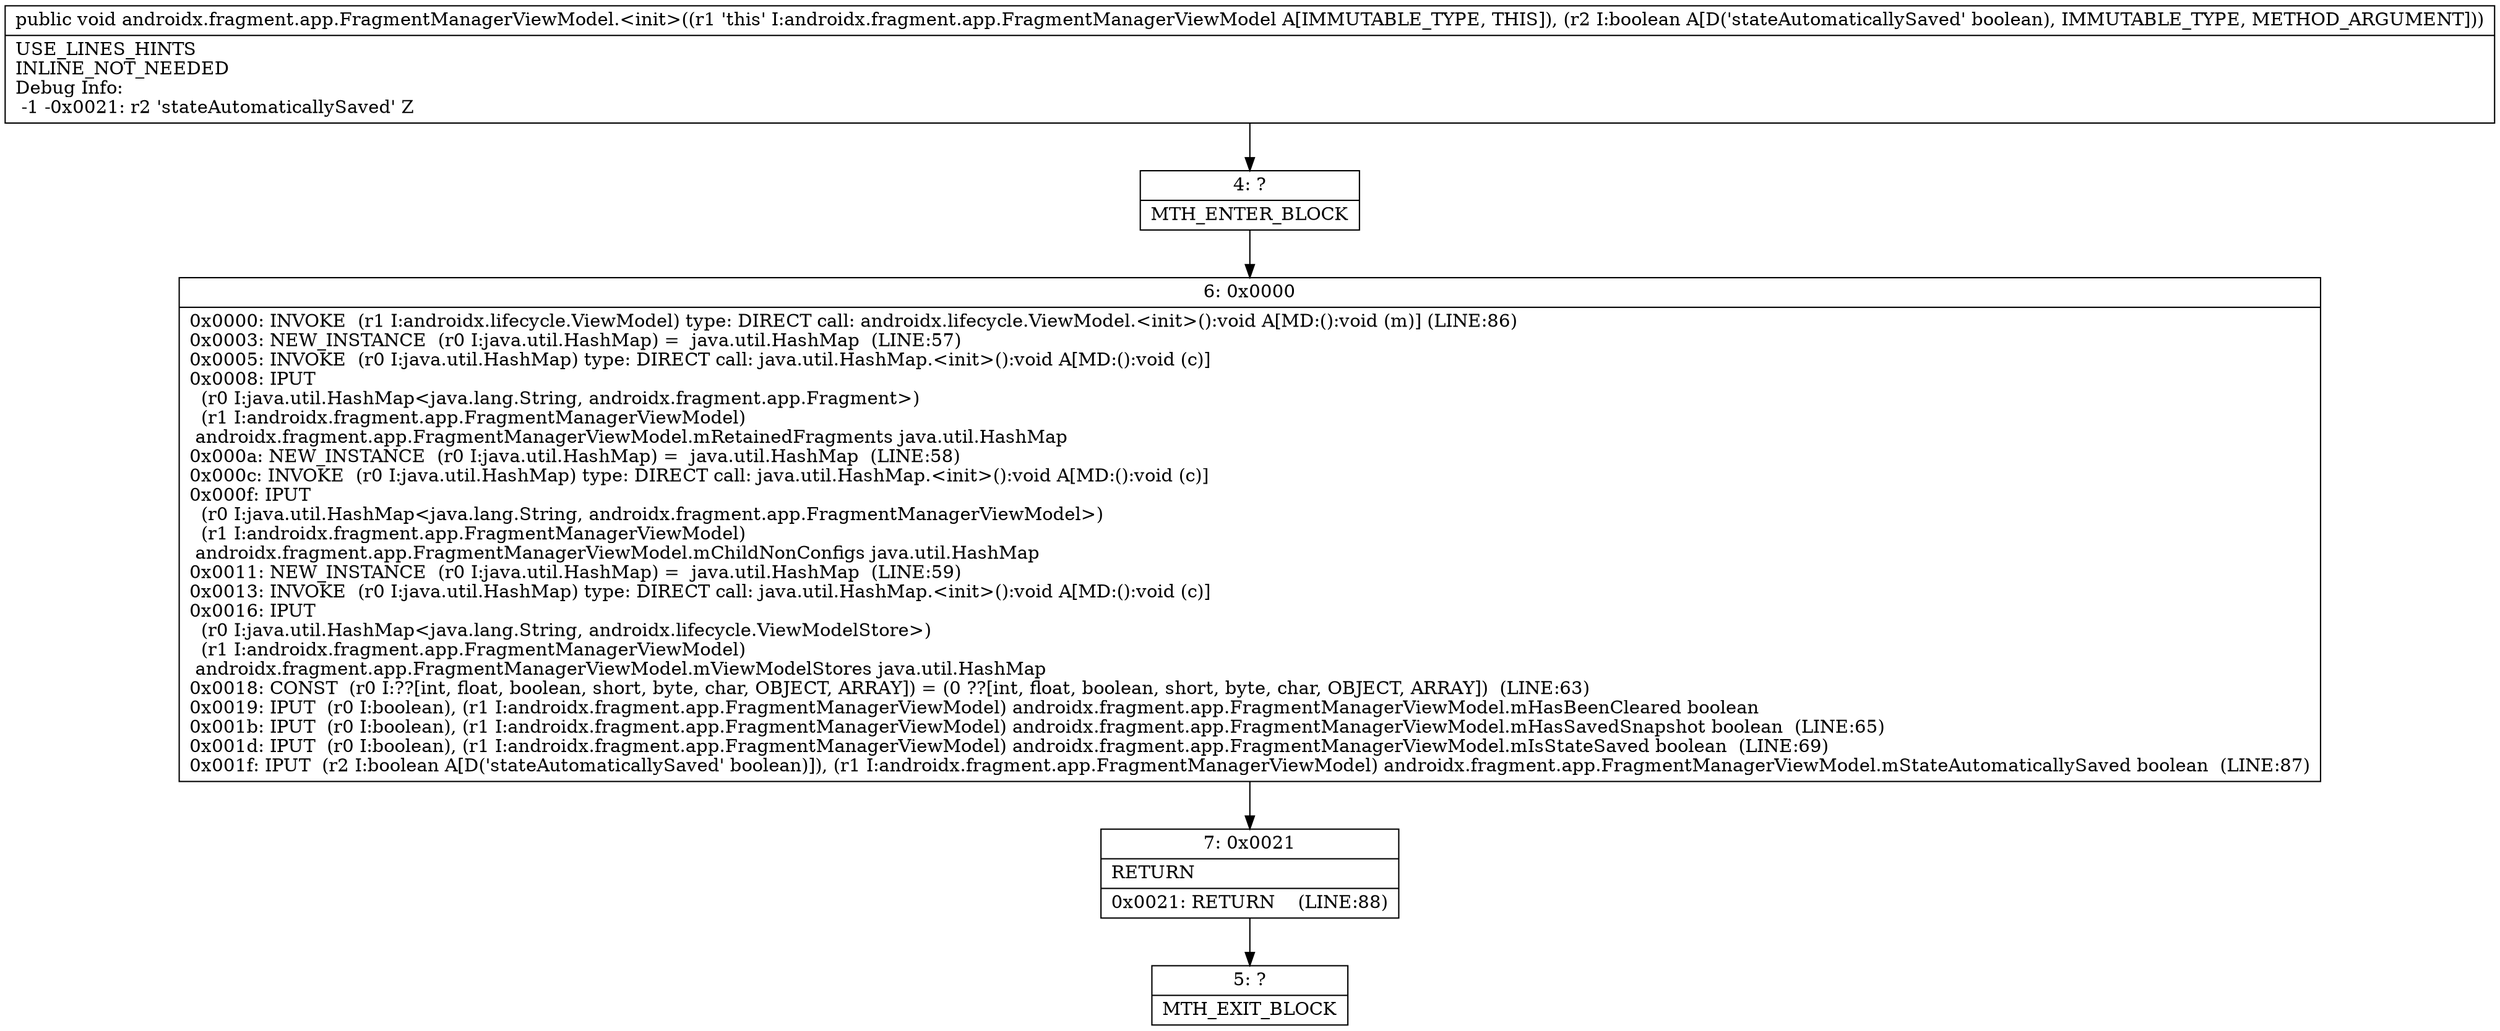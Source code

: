 digraph "CFG forandroidx.fragment.app.FragmentManagerViewModel.\<init\>(Z)V" {
Node_4 [shape=record,label="{4\:\ ?|MTH_ENTER_BLOCK\l}"];
Node_6 [shape=record,label="{6\:\ 0x0000|0x0000: INVOKE  (r1 I:androidx.lifecycle.ViewModel) type: DIRECT call: androidx.lifecycle.ViewModel.\<init\>():void A[MD:():void (m)] (LINE:86)\l0x0003: NEW_INSTANCE  (r0 I:java.util.HashMap) =  java.util.HashMap  (LINE:57)\l0x0005: INVOKE  (r0 I:java.util.HashMap) type: DIRECT call: java.util.HashMap.\<init\>():void A[MD:():void (c)]\l0x0008: IPUT  \l  (r0 I:java.util.HashMap\<java.lang.String, androidx.fragment.app.Fragment\>)\l  (r1 I:androidx.fragment.app.FragmentManagerViewModel)\l androidx.fragment.app.FragmentManagerViewModel.mRetainedFragments java.util.HashMap \l0x000a: NEW_INSTANCE  (r0 I:java.util.HashMap) =  java.util.HashMap  (LINE:58)\l0x000c: INVOKE  (r0 I:java.util.HashMap) type: DIRECT call: java.util.HashMap.\<init\>():void A[MD:():void (c)]\l0x000f: IPUT  \l  (r0 I:java.util.HashMap\<java.lang.String, androidx.fragment.app.FragmentManagerViewModel\>)\l  (r1 I:androidx.fragment.app.FragmentManagerViewModel)\l androidx.fragment.app.FragmentManagerViewModel.mChildNonConfigs java.util.HashMap \l0x0011: NEW_INSTANCE  (r0 I:java.util.HashMap) =  java.util.HashMap  (LINE:59)\l0x0013: INVOKE  (r0 I:java.util.HashMap) type: DIRECT call: java.util.HashMap.\<init\>():void A[MD:():void (c)]\l0x0016: IPUT  \l  (r0 I:java.util.HashMap\<java.lang.String, androidx.lifecycle.ViewModelStore\>)\l  (r1 I:androidx.fragment.app.FragmentManagerViewModel)\l androidx.fragment.app.FragmentManagerViewModel.mViewModelStores java.util.HashMap \l0x0018: CONST  (r0 I:??[int, float, boolean, short, byte, char, OBJECT, ARRAY]) = (0 ??[int, float, boolean, short, byte, char, OBJECT, ARRAY])  (LINE:63)\l0x0019: IPUT  (r0 I:boolean), (r1 I:androidx.fragment.app.FragmentManagerViewModel) androidx.fragment.app.FragmentManagerViewModel.mHasBeenCleared boolean \l0x001b: IPUT  (r0 I:boolean), (r1 I:androidx.fragment.app.FragmentManagerViewModel) androidx.fragment.app.FragmentManagerViewModel.mHasSavedSnapshot boolean  (LINE:65)\l0x001d: IPUT  (r0 I:boolean), (r1 I:androidx.fragment.app.FragmentManagerViewModel) androidx.fragment.app.FragmentManagerViewModel.mIsStateSaved boolean  (LINE:69)\l0x001f: IPUT  (r2 I:boolean A[D('stateAutomaticallySaved' boolean)]), (r1 I:androidx.fragment.app.FragmentManagerViewModel) androidx.fragment.app.FragmentManagerViewModel.mStateAutomaticallySaved boolean  (LINE:87)\l}"];
Node_7 [shape=record,label="{7\:\ 0x0021|RETURN\l|0x0021: RETURN    (LINE:88)\l}"];
Node_5 [shape=record,label="{5\:\ ?|MTH_EXIT_BLOCK\l}"];
MethodNode[shape=record,label="{public void androidx.fragment.app.FragmentManagerViewModel.\<init\>((r1 'this' I:androidx.fragment.app.FragmentManagerViewModel A[IMMUTABLE_TYPE, THIS]), (r2 I:boolean A[D('stateAutomaticallySaved' boolean), IMMUTABLE_TYPE, METHOD_ARGUMENT]))  | USE_LINES_HINTS\lINLINE_NOT_NEEDED\lDebug Info:\l  \-1 \-0x0021: r2 'stateAutomaticallySaved' Z\l}"];
MethodNode -> Node_4;Node_4 -> Node_6;
Node_6 -> Node_7;
Node_7 -> Node_5;
}


